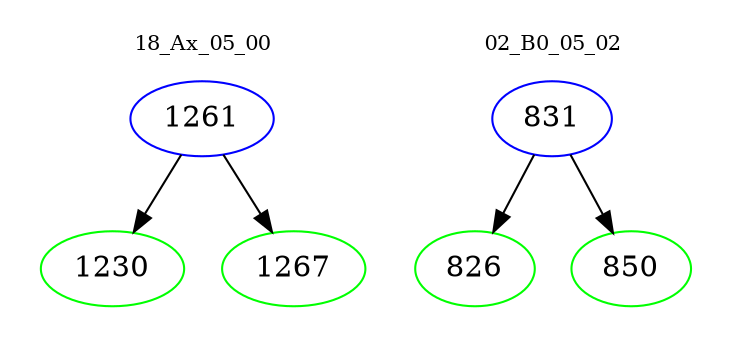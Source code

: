 digraph{
subgraph cluster_0 {
color = white
label = "18_Ax_05_00";
fontsize=10;
T0_1261 [label="1261", color="blue"]
T0_1261 -> T0_1230 [color="black"]
T0_1230 [label="1230", color="green"]
T0_1261 -> T0_1267 [color="black"]
T0_1267 [label="1267", color="green"]
}
subgraph cluster_1 {
color = white
label = "02_B0_05_02";
fontsize=10;
T1_831 [label="831", color="blue"]
T1_831 -> T1_826 [color="black"]
T1_826 [label="826", color="green"]
T1_831 -> T1_850 [color="black"]
T1_850 [label="850", color="green"]
}
}
